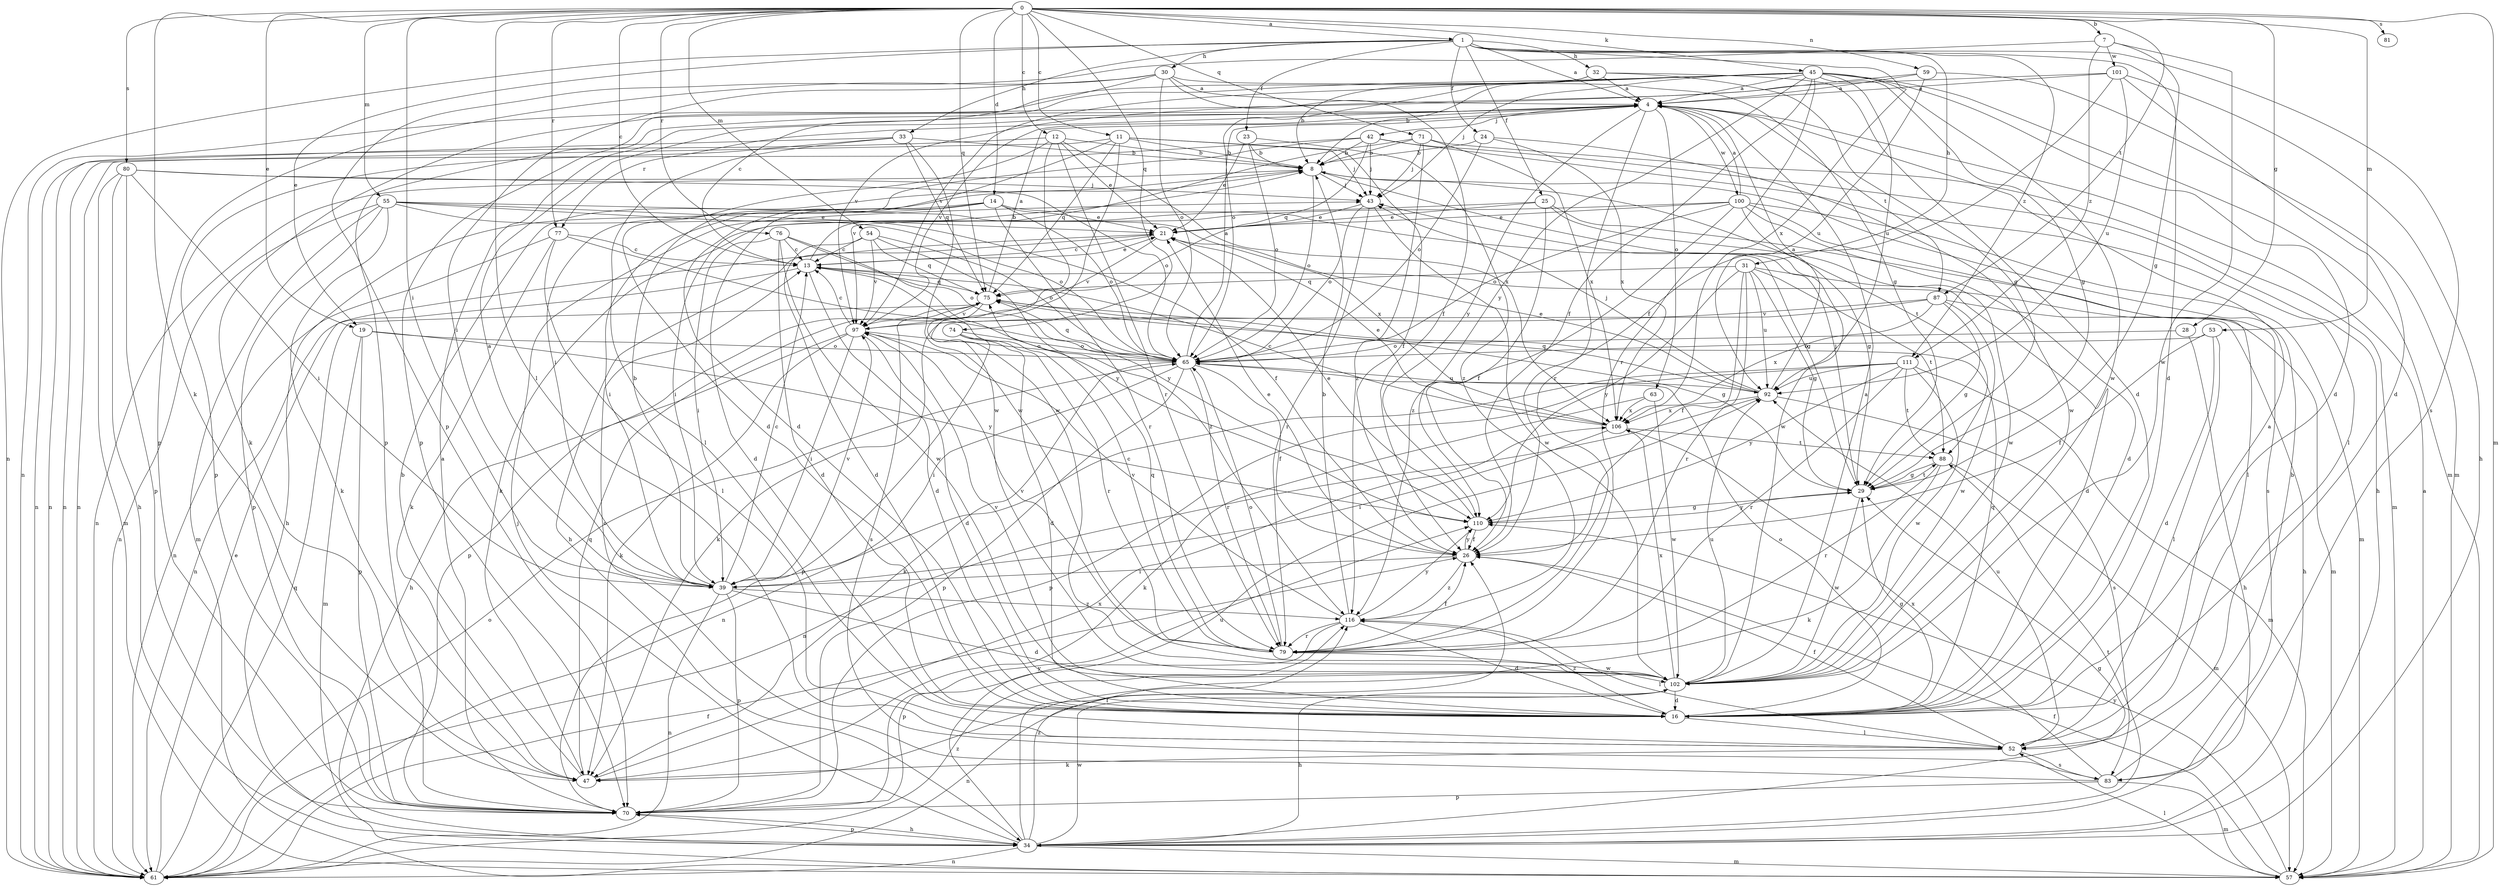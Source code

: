 strict digraph  {
0;
1;
4;
7;
8;
11;
12;
13;
14;
16;
19;
21;
23;
24;
25;
26;
28;
29;
30;
31;
32;
33;
34;
39;
42;
43;
45;
47;
52;
53;
54;
55;
57;
59;
61;
63;
65;
70;
71;
74;
75;
76;
77;
79;
80;
81;
83;
87;
88;
92;
97;
100;
101;
102;
106;
110;
111;
116;
0 -> 1  [label=a];
0 -> 7  [label=b];
0 -> 11  [label=c];
0 -> 12  [label=c];
0 -> 13  [label=c];
0 -> 14  [label=d];
0 -> 19  [label=e];
0 -> 28  [label=g];
0 -> 39  [label=i];
0 -> 45  [label=k];
0 -> 47  [label=k];
0 -> 52  [label=l];
0 -> 53  [label=m];
0 -> 54  [label=m];
0 -> 55  [label=m];
0 -> 57  [label=m];
0 -> 59  [label=n];
0 -> 71  [label=q];
0 -> 74  [label=q];
0 -> 75  [label=q];
0 -> 76  [label=r];
0 -> 77  [label=r];
0 -> 80  [label=s];
0 -> 81  [label=s];
0 -> 87  [label=t];
1 -> 4  [label=a];
1 -> 16  [label=d];
1 -> 19  [label=e];
1 -> 23  [label=f];
1 -> 24  [label=f];
1 -> 25  [label=f];
1 -> 30  [label=h];
1 -> 31  [label=h];
1 -> 32  [label=h];
1 -> 33  [label=h];
1 -> 61  [label=n];
1 -> 83  [label=s];
1 -> 106  [label=x];
1 -> 111  [label=z];
4 -> 42  [label=j];
4 -> 47  [label=k];
4 -> 63  [label=o];
4 -> 77  [label=r];
4 -> 79  [label=r];
4 -> 87  [label=t];
4 -> 97  [label=v];
4 -> 100  [label=w];
4 -> 110  [label=y];
7 -> 29  [label=g];
7 -> 70  [label=p];
7 -> 101  [label=w];
7 -> 102  [label=w];
7 -> 111  [label=z];
8 -> 43  [label=j];
8 -> 61  [label=n];
8 -> 65  [label=o];
8 -> 88  [label=t];
8 -> 102  [label=w];
11 -> 8  [label=b];
11 -> 16  [label=d];
11 -> 26  [label=f];
11 -> 43  [label=j];
11 -> 61  [label=n];
11 -> 75  [label=q];
11 -> 102  [label=w];
12 -> 8  [label=b];
12 -> 16  [label=d];
12 -> 21  [label=e];
12 -> 61  [label=n];
12 -> 79  [label=r];
12 -> 102  [label=w];
12 -> 106  [label=x];
13 -> 8  [label=b];
13 -> 16  [label=d];
13 -> 21  [label=e];
13 -> 57  [label=m];
13 -> 61  [label=n];
13 -> 75  [label=q];
14 -> 16  [label=d];
14 -> 21  [label=e];
14 -> 29  [label=g];
14 -> 34  [label=h];
14 -> 39  [label=i];
14 -> 65  [label=o];
14 -> 79  [label=r];
16 -> 29  [label=g];
16 -> 52  [label=l];
16 -> 65  [label=o];
16 -> 75  [label=q];
16 -> 116  [label=z];
19 -> 57  [label=m];
19 -> 65  [label=o];
19 -> 70  [label=p];
19 -> 110  [label=y];
21 -> 13  [label=c];
21 -> 34  [label=h];
21 -> 97  [label=v];
23 -> 8  [label=b];
23 -> 21  [label=e];
23 -> 65  [label=o];
23 -> 116  [label=z];
24 -> 8  [label=b];
24 -> 65  [label=o];
24 -> 102  [label=w];
24 -> 106  [label=x];
25 -> 21  [label=e];
25 -> 26  [label=f];
25 -> 39  [label=i];
25 -> 83  [label=s];
25 -> 102  [label=w];
26 -> 21  [label=e];
26 -> 39  [label=i];
26 -> 110  [label=y];
26 -> 116  [label=z];
28 -> 34  [label=h];
28 -> 65  [label=o];
29 -> 43  [label=j];
29 -> 88  [label=t];
29 -> 102  [label=w];
29 -> 110  [label=y];
30 -> 4  [label=a];
30 -> 13  [label=c];
30 -> 26  [label=f];
30 -> 29  [label=g];
30 -> 39  [label=i];
30 -> 65  [label=o];
30 -> 70  [label=p];
31 -> 16  [label=d];
31 -> 26  [label=f];
31 -> 29  [label=g];
31 -> 75  [label=q];
31 -> 79  [label=r];
31 -> 88  [label=t];
31 -> 92  [label=u];
31 -> 110  [label=y];
32 -> 4  [label=a];
32 -> 8  [label=b];
32 -> 16  [label=d];
32 -> 29  [label=g];
32 -> 70  [label=p];
33 -> 8  [label=b];
33 -> 52  [label=l];
33 -> 61  [label=n];
33 -> 70  [label=p];
33 -> 75  [label=q];
33 -> 102  [label=w];
34 -> 26  [label=f];
34 -> 29  [label=g];
34 -> 43  [label=j];
34 -> 57  [label=m];
34 -> 61  [label=n];
34 -> 70  [label=p];
34 -> 88  [label=t];
34 -> 92  [label=u];
34 -> 102  [label=w];
34 -> 116  [label=z];
39 -> 4  [label=a];
39 -> 8  [label=b];
39 -> 13  [label=c];
39 -> 16  [label=d];
39 -> 61  [label=n];
39 -> 70  [label=p];
39 -> 97  [label=v];
39 -> 116  [label=z];
42 -> 8  [label=b];
42 -> 34  [label=h];
42 -> 39  [label=i];
42 -> 43  [label=j];
42 -> 52  [label=l];
42 -> 61  [label=n];
42 -> 75  [label=q];
43 -> 21  [label=e];
43 -> 65  [label=o];
43 -> 79  [label=r];
43 -> 102  [label=w];
45 -> 4  [label=a];
45 -> 8  [label=b];
45 -> 16  [label=d];
45 -> 26  [label=f];
45 -> 29  [label=g];
45 -> 43  [label=j];
45 -> 57  [label=m];
45 -> 65  [label=o];
45 -> 70  [label=p];
45 -> 79  [label=r];
45 -> 92  [label=u];
45 -> 97  [label=v];
45 -> 102  [label=w];
45 -> 110  [label=y];
47 -> 8  [label=b];
47 -> 75  [label=q];
47 -> 106  [label=x];
52 -> 4  [label=a];
52 -> 26  [label=f];
52 -> 47  [label=k];
52 -> 83  [label=s];
52 -> 92  [label=u];
53 -> 16  [label=d];
53 -> 26  [label=f];
53 -> 52  [label=l];
53 -> 65  [label=o];
54 -> 13  [label=c];
54 -> 16  [label=d];
54 -> 65  [label=o];
54 -> 75  [label=q];
54 -> 97  [label=v];
54 -> 116  [label=z];
55 -> 21  [label=e];
55 -> 26  [label=f];
55 -> 47  [label=k];
55 -> 57  [label=m];
55 -> 61  [label=n];
55 -> 65  [label=o];
55 -> 70  [label=p];
55 -> 106  [label=x];
57 -> 4  [label=a];
57 -> 26  [label=f];
57 -> 52  [label=l];
57 -> 110  [label=y];
59 -> 4  [label=a];
59 -> 57  [label=m];
59 -> 92  [label=u];
59 -> 97  [label=v];
61 -> 21  [label=e];
61 -> 26  [label=f];
61 -> 65  [label=o];
61 -> 75  [label=q];
61 -> 116  [label=z];
63 -> 47  [label=k];
63 -> 102  [label=w];
63 -> 106  [label=x];
65 -> 4  [label=a];
65 -> 26  [label=f];
65 -> 39  [label=i];
65 -> 47  [label=k];
65 -> 70  [label=p];
65 -> 75  [label=q];
65 -> 79  [label=r];
65 -> 92  [label=u];
70 -> 4  [label=a];
70 -> 34  [label=h];
70 -> 110  [label=y];
71 -> 8  [label=b];
71 -> 43  [label=j];
71 -> 57  [label=m];
71 -> 97  [label=v];
71 -> 106  [label=x];
71 -> 116  [label=z];
74 -> 16  [label=d];
74 -> 65  [label=o];
74 -> 70  [label=p];
74 -> 79  [label=r];
75 -> 4  [label=a];
75 -> 29  [label=g];
75 -> 70  [label=p];
75 -> 83  [label=s];
75 -> 97  [label=v];
76 -> 13  [label=c];
76 -> 16  [label=d];
76 -> 39  [label=i];
76 -> 65  [label=o];
76 -> 102  [label=w];
76 -> 110  [label=y];
77 -> 13  [label=c];
77 -> 47  [label=k];
77 -> 52  [label=l];
77 -> 61  [label=n];
77 -> 110  [label=y];
79 -> 13  [label=c];
79 -> 26  [label=f];
79 -> 65  [label=o];
79 -> 75  [label=q];
79 -> 97  [label=v];
79 -> 102  [label=w];
80 -> 34  [label=h];
80 -> 39  [label=i];
80 -> 43  [label=j];
80 -> 57  [label=m];
80 -> 65  [label=o];
80 -> 70  [label=p];
83 -> 8  [label=b];
83 -> 13  [label=c];
83 -> 57  [label=m];
83 -> 70  [label=p];
83 -> 106  [label=x];
87 -> 29  [label=g];
87 -> 34  [label=h];
87 -> 47  [label=k];
87 -> 97  [label=v];
87 -> 102  [label=w];
87 -> 106  [label=x];
88 -> 29  [label=g];
88 -> 47  [label=k];
88 -> 57  [label=m];
88 -> 79  [label=r];
92 -> 4  [label=a];
92 -> 21  [label=e];
92 -> 43  [label=j];
92 -> 61  [label=n];
92 -> 75  [label=q];
92 -> 83  [label=s];
92 -> 106  [label=x];
97 -> 13  [label=c];
97 -> 16  [label=d];
97 -> 34  [label=h];
97 -> 39  [label=i];
97 -> 47  [label=k];
97 -> 65  [label=o];
100 -> 4  [label=a];
100 -> 16  [label=d];
100 -> 21  [label=e];
100 -> 29  [label=g];
100 -> 47  [label=k];
100 -> 52  [label=l];
100 -> 57  [label=m];
100 -> 65  [label=o];
100 -> 116  [label=z];
101 -> 4  [label=a];
101 -> 16  [label=d];
101 -> 26  [label=f];
101 -> 34  [label=h];
101 -> 61  [label=n];
101 -> 92  [label=u];
102 -> 4  [label=a];
102 -> 16  [label=d];
102 -> 34  [label=h];
102 -> 61  [label=n];
102 -> 92  [label=u];
102 -> 97  [label=v];
102 -> 106  [label=x];
106 -> 13  [label=c];
106 -> 21  [label=e];
106 -> 39  [label=i];
106 -> 88  [label=t];
110 -> 21  [label=e];
110 -> 26  [label=f];
110 -> 29  [label=g];
111 -> 57  [label=m];
111 -> 61  [label=n];
111 -> 70  [label=p];
111 -> 79  [label=r];
111 -> 88  [label=t];
111 -> 92  [label=u];
111 -> 102  [label=w];
111 -> 110  [label=y];
116 -> 8  [label=b];
116 -> 16  [label=d];
116 -> 52  [label=l];
116 -> 70  [label=p];
116 -> 79  [label=r];
116 -> 97  [label=v];
116 -> 110  [label=y];
}
